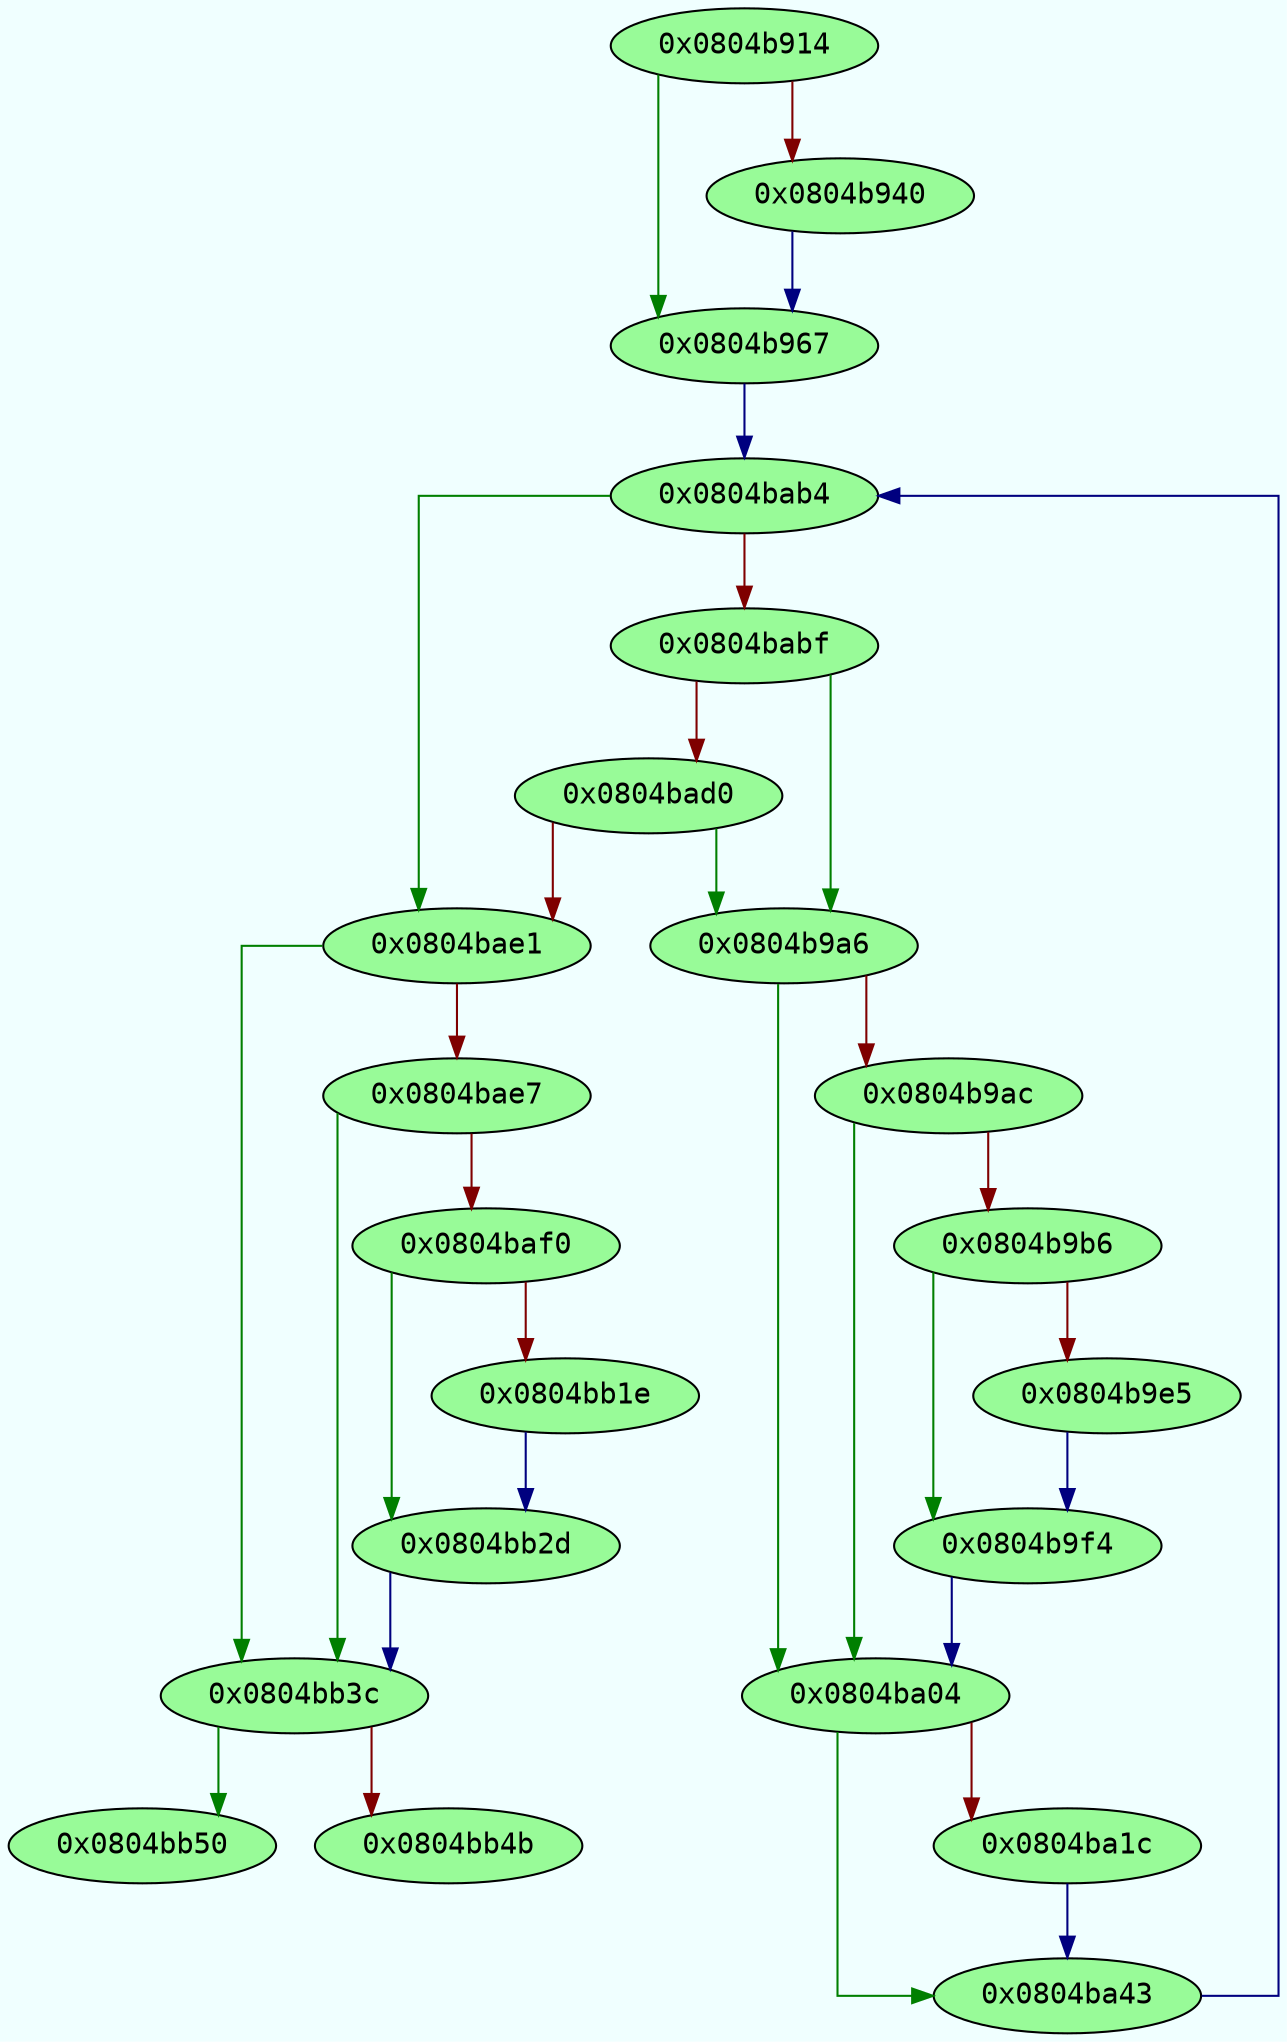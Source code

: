 digraph code {
	graph [bgcolor=azure fontsize=8 fontname="Courier" splines="ortho"];
	node [fillcolor=gray style=filled];
	edge [arrowhead="normal"];
	"0x0804b914" -> "0x0804b967" [color="#007f00"];
	"0x0804b914" -> "0x0804b940" [color="#7f0000"];
	"0x0804b914" [URL="sym.expr/0x0804b914", fillcolor="palegreen",color="black", fontname="Courier",label="0x0804b914"]
	"0x0804b940" -> "0x0804b967" [color="#00007f"];
	"0x0804b940" [URL="sym.expr/0x0804b940", fillcolor="palegreen",color="black", fontname="Courier",label="0x0804b940"]
	"0x0804b967" -> "0x0804bab4" [color="#00007f"];
	"0x0804b967" [URL="sym.expr/0x0804b967", fillcolor="palegreen",color="black", fontname="Courier",label="0x0804b967"]
	"0x0804b9a6" -> "0x0804ba04" [color="#007f00"];
	"0x0804b9a6" -> "0x0804b9ac" [color="#7f0000"];
	"0x0804b9a6" [URL="sym.expr/0x0804b9a6", fillcolor="palegreen",color="black", fontname="Courier",label="0x0804b9a6"]
	"0x0804b9ac" -> "0x0804ba04" [color="#007f00"];
	"0x0804b9ac" -> "0x0804b9b6" [color="#7f0000"];
	"0x0804b9ac" [URL="sym.expr/0x0804b9ac", fillcolor="palegreen",color="black", fontname="Courier",label="0x0804b9ac"]
	"0x0804b9b6" -> "0x0804b9f4" [color="#007f00"];
	"0x0804b9b6" -> "0x0804b9e5" [color="#7f0000"];
	"0x0804b9b6" [URL="sym.expr/0x0804b9b6", fillcolor="palegreen",color="black", fontname="Courier",label="0x0804b9b6"]
	"0x0804b9e5" -> "0x0804b9f4" [color="#00007f"];
	"0x0804b9e5" [URL="sym.expr/0x0804b9e5", fillcolor="palegreen",color="black", fontname="Courier",label="0x0804b9e5"]
	"0x0804b9f4" -> "0x0804ba04" [color="#00007f"];
	"0x0804b9f4" [URL="sym.expr/0x0804b9f4", fillcolor="palegreen",color="black", fontname="Courier",label="0x0804b9f4"]
	"0x0804ba04" -> "0x0804ba43" [color="#007f00"];
	"0x0804ba04" -> "0x0804ba1c" [color="#7f0000"];
	"0x0804ba04" [URL="sym.expr/0x0804ba04", fillcolor="palegreen",color="black", fontname="Courier",label="0x0804ba04"]
	"0x0804ba1c" -> "0x0804ba43" [color="#00007f"];
	"0x0804ba1c" [URL="sym.expr/0x0804ba1c", fillcolor="palegreen",color="black", fontname="Courier",label="0x0804ba1c"]
	"0x0804ba43" -> "0x0804bab4" [color="#00007f"];
	"0x0804ba43" [URL="sym.expr/0x0804ba43", fillcolor="palegreen",color="black", fontname="Courier",label="0x0804ba43"]
	"0x0804bab4" -> "0x0804bae1" [color="#007f00"];
	"0x0804bab4" -> "0x0804babf" [color="#7f0000"];
	"0x0804bab4" [URL="sym.expr/0x0804bab4", fillcolor="palegreen",color="black", fontname="Courier",label="0x0804bab4"]
	"0x0804babf" -> "0x0804b9a6" [color="#007f00"];
	"0x0804babf" -> "0x0804bad0" [color="#7f0000"];
	"0x0804babf" [URL="sym.expr/0x0804babf", fillcolor="palegreen",color="black", fontname="Courier",label="0x0804babf"]
	"0x0804bad0" -> "0x0804b9a6" [color="#007f00"];
	"0x0804bad0" -> "0x0804bae1" [color="#7f0000"];
	"0x0804bad0" [URL="sym.expr/0x0804bad0", fillcolor="palegreen",color="black", fontname="Courier",label="0x0804bad0"]
	"0x0804bae1" -> "0x0804bb3c" [color="#007f00"];
	"0x0804bae1" -> "0x0804bae7" [color="#7f0000"];
	"0x0804bae1" [URL="sym.expr/0x0804bae1", fillcolor="palegreen",color="black", fontname="Courier",label="0x0804bae1"]
	"0x0804bae7" -> "0x0804bb3c" [color="#007f00"];
	"0x0804bae7" -> "0x0804baf0" [color="#7f0000"];
	"0x0804bae7" [URL="sym.expr/0x0804bae7", fillcolor="palegreen",color="black", fontname="Courier",label="0x0804bae7"]
	"0x0804baf0" -> "0x0804bb2d" [color="#007f00"];
	"0x0804baf0" -> "0x0804bb1e" [color="#7f0000"];
	"0x0804baf0" [URL="sym.expr/0x0804baf0", fillcolor="palegreen",color="black", fontname="Courier",label="0x0804baf0"]
	"0x0804bb1e" -> "0x0804bb2d" [color="#00007f"];
	"0x0804bb1e" [URL="sym.expr/0x0804bb1e", fillcolor="palegreen",color="black", fontname="Courier",label="0x0804bb1e"]
	"0x0804bb2d" -> "0x0804bb3c" [color="#00007f"];
	"0x0804bb2d" [URL="sym.expr/0x0804bb2d", fillcolor="palegreen",color="black", fontname="Courier",label="0x0804bb2d"]
	"0x0804bb3c" -> "0x0804bb50" [color="#007f00"];
	"0x0804bb3c" -> "0x0804bb4b" [color="#7f0000"];
	"0x0804bb3c" [URL="sym.expr/0x0804bb3c", fillcolor="palegreen",color="black", fontname="Courier",label="0x0804bb3c"]
	"0x0804bb4b" [URL="sym.expr/0x0804bb4b", fillcolor="palegreen",color="black", fontname="Courier",label="0x0804bb4b"]
	"0x0804bb50" [URL="sym.expr/0x0804bb50", fillcolor="palegreen",color="black", fontname="Courier",label="0x0804bb50"]
}
